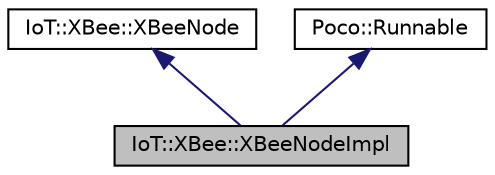 digraph "IoT::XBee::XBeeNodeImpl"
{
 // LATEX_PDF_SIZE
  edge [fontname="Helvetica",fontsize="10",labelfontname="Helvetica",labelfontsize="10"];
  node [fontname="Helvetica",fontsize="10",shape=record];
  Node1 [label="IoT::XBee::XBeeNodeImpl",height=0.2,width=0.4,color="black", fillcolor="grey75", style="filled", fontcolor="black",tooltip="Implementation of the XBeeNode interface."];
  Node2 -> Node1 [dir="back",color="midnightblue",fontsize="10",style="solid"];
  Node2 [label="IoT::XBee::XBeeNode",height=0.2,width=0.4,color="black", fillcolor="white", style="filled",URL="$classIoT_1_1XBee_1_1XBeeNode.html",tooltip=" "];
  Node3 -> Node1 [dir="back",color="midnightblue",fontsize="10",style="solid"];
  Node3 [label="Poco::Runnable",height=0.2,width=0.4,color="black", fillcolor="white", style="filled",URL="$classPoco_1_1Runnable.html",tooltip=" "];
}
